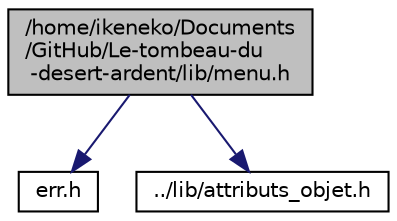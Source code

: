 digraph "/home/ikeneko/Documents/GitHub/Le-tombeau-du-desert-ardent/lib/menu.h"
{
 // LATEX_PDF_SIZE
  edge [fontname="Helvetica",fontsize="10",labelfontname="Helvetica",labelfontsize="10"];
  node [fontname="Helvetica",fontsize="10",shape=record];
  Node1 [label="/home/ikeneko/Documents\l/GitHub/Le-tombeau-du\l-desert-ardent/lib/menu.h",height=0.2,width=0.4,color="black", fillcolor="grey75", style="filled", fontcolor="black",tooltip="Définition de l'objet menu."];
  Node1 -> Node2 [color="midnightblue",fontsize="10",style="solid",fontname="Helvetica"];
  Node2 [label="err.h",height=0.2,width=0.4,color="black", fillcolor="white", style="filled",URL="$err_8h.html",tooltip="Définition de l'enumeration err."];
  Node1 -> Node3 [color="midnightblue",fontsize="10",style="solid",fontname="Helvetica"];
  Node3 [label="../lib/attributs_objet.h",height=0.2,width=0.4,color="black", fillcolor="white", style="filled",URL="$attributs__objet_8h_source.html",tooltip=" "];
}
